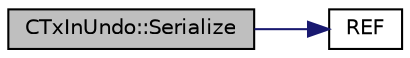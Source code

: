 digraph "CTxInUndo::Serialize"
{
  edge [fontname="Helvetica",fontsize="10",labelfontname="Helvetica",labelfontsize="10"];
  node [fontname="Helvetica",fontsize="10",shape=record];
  rankdir="LR";
  Node8 [label="CTxInUndo::Serialize",height=0.2,width=0.4,color="black", fillcolor="grey75", style="filled", fontcolor="black"];
  Node8 -> Node9 [color="midnightblue",fontsize="10",style="solid",fontname="Helvetica"];
  Node9 [label="REF",height=0.2,width=0.4,color="black", fillcolor="white", style="filled",URL="$serialize_8h.html#abd1caa7e45d4ba31b7dfdda9949c3b05",tooltip="Used to bypass the rule against non-const reference to temporary where it makes sense with wrappers s..."];
}
